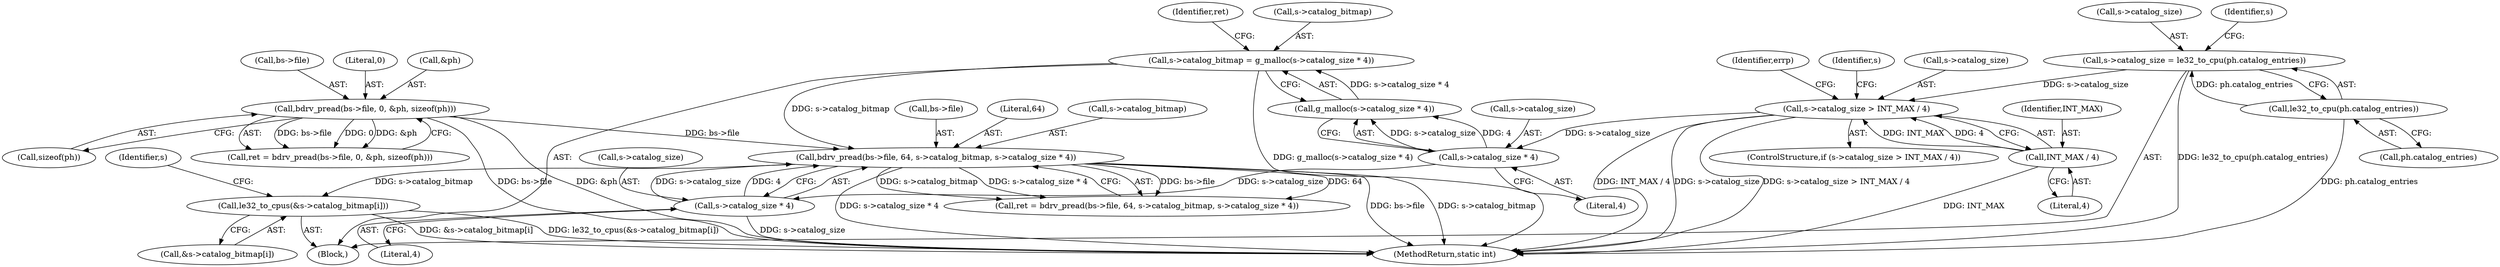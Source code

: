 digraph "0_qemu_afbcc40bee4ef51731102d7d4b499ee12fc182e1@array" {
"1000227" [label="(Call,le32_to_cpus(&s->catalog_bitmap[i]))"];
"1000214" [label="(Call,bdrv_pread(bs->file, 64, s->catalog_bitmap, s->catalog_size * 4))"];
"1000123" [label="(Call,bdrv_pread(bs->file, 0, &ph, sizeof(ph)))"];
"1000202" [label="(Call,s->catalog_bitmap = g_malloc(s->catalog_size * 4))"];
"1000206" [label="(Call,g_malloc(s->catalog_size * 4))"];
"1000207" [label="(Call,s->catalog_size * 4)"];
"1000186" [label="(Call,s->catalog_size > INT_MAX / 4)"];
"1000177" [label="(Call,s->catalog_size = le32_to_cpu(ph.catalog_entries))"];
"1000181" [label="(Call,le32_to_cpu(ph.catalog_entries))"];
"1000190" [label="(Call,INT_MAX / 4)"];
"1000222" [label="(Call,s->catalog_size * 4)"];
"1000121" [label="(Call,ret = bdrv_pread(bs->file, 0, &ph, sizeof(ph)))"];
"1000195" [label="(Identifier,errp)"];
"1000206" [label="(Call,g_malloc(s->catalog_size * 4))"];
"1000223" [label="(Call,s->catalog_size)"];
"1000208" [label="(Call,s->catalog_size)"];
"1000204" [label="(Identifier,s)"];
"1000228" [label="(Call,&s->catalog_bitmap[i])"];
"1000185" [label="(ControlStructure,if (s->catalog_size > INT_MAX / 4))"];
"1000211" [label="(Literal,4)"];
"1000187" [label="(Call,s->catalog_size)"];
"1000124" [label="(Call,bs->file)"];
"1000207" [label="(Call,s->catalog_size * 4)"];
"1000178" [label="(Call,s->catalog_size)"];
"1000106" [label="(Block,)"];
"1000218" [label="(Literal,64)"];
"1000130" [label="(Call,sizeof(ph))"];
"1000177" [label="(Call,s->catalog_size = le32_to_cpu(ph.catalog_entries))"];
"1000248" [label="(MethodReturn,static int)"];
"1000202" [label="(Call,s->catalog_bitmap = g_malloc(s->catalog_size * 4))"];
"1000219" [label="(Call,s->catalog_bitmap)"];
"1000215" [label="(Call,bs->file)"];
"1000214" [label="(Call,bdrv_pread(bs->file, 64, s->catalog_bitmap, s->catalog_size * 4))"];
"1000212" [label="(Call,ret = bdrv_pread(bs->file, 64, s->catalog_bitmap, s->catalog_size * 4))"];
"1000227" [label="(Call,le32_to_cpus(&s->catalog_bitmap[i]))"];
"1000188" [label="(Identifier,s)"];
"1000181" [label="(Call,le32_to_cpu(ph.catalog_entries))"];
"1000237" [label="(Identifier,s)"];
"1000226" [label="(Literal,4)"];
"1000213" [label="(Identifier,ret)"];
"1000127" [label="(Literal,0)"];
"1000182" [label="(Call,ph.catalog_entries)"];
"1000123" [label="(Call,bdrv_pread(bs->file, 0, &ph, sizeof(ph)))"];
"1000203" [label="(Call,s->catalog_bitmap)"];
"1000191" [label="(Identifier,INT_MAX)"];
"1000186" [label="(Call,s->catalog_size > INT_MAX / 4)"];
"1000128" [label="(Call,&ph)"];
"1000190" [label="(Call,INT_MAX / 4)"];
"1000192" [label="(Literal,4)"];
"1000222" [label="(Call,s->catalog_size * 4)"];
"1000227" -> "1000106"  [label="AST: "];
"1000227" -> "1000228"  [label="CFG: "];
"1000228" -> "1000227"  [label="AST: "];
"1000237" -> "1000227"  [label="CFG: "];
"1000227" -> "1000248"  [label="DDG: le32_to_cpus(&s->catalog_bitmap[i])"];
"1000227" -> "1000248"  [label="DDG: &s->catalog_bitmap[i]"];
"1000214" -> "1000227"  [label="DDG: s->catalog_bitmap"];
"1000214" -> "1000212"  [label="AST: "];
"1000214" -> "1000222"  [label="CFG: "];
"1000215" -> "1000214"  [label="AST: "];
"1000218" -> "1000214"  [label="AST: "];
"1000219" -> "1000214"  [label="AST: "];
"1000222" -> "1000214"  [label="AST: "];
"1000212" -> "1000214"  [label="CFG: "];
"1000214" -> "1000248"  [label="DDG: s->catalog_bitmap"];
"1000214" -> "1000248"  [label="DDG: s->catalog_size * 4"];
"1000214" -> "1000248"  [label="DDG: bs->file"];
"1000214" -> "1000212"  [label="DDG: bs->file"];
"1000214" -> "1000212"  [label="DDG: 64"];
"1000214" -> "1000212"  [label="DDG: s->catalog_bitmap"];
"1000214" -> "1000212"  [label="DDG: s->catalog_size * 4"];
"1000123" -> "1000214"  [label="DDG: bs->file"];
"1000202" -> "1000214"  [label="DDG: s->catalog_bitmap"];
"1000222" -> "1000214"  [label="DDG: s->catalog_size"];
"1000222" -> "1000214"  [label="DDG: 4"];
"1000123" -> "1000121"  [label="AST: "];
"1000123" -> "1000130"  [label="CFG: "];
"1000124" -> "1000123"  [label="AST: "];
"1000127" -> "1000123"  [label="AST: "];
"1000128" -> "1000123"  [label="AST: "];
"1000130" -> "1000123"  [label="AST: "];
"1000121" -> "1000123"  [label="CFG: "];
"1000123" -> "1000248"  [label="DDG: &ph"];
"1000123" -> "1000248"  [label="DDG: bs->file"];
"1000123" -> "1000121"  [label="DDG: bs->file"];
"1000123" -> "1000121"  [label="DDG: 0"];
"1000123" -> "1000121"  [label="DDG: &ph"];
"1000202" -> "1000106"  [label="AST: "];
"1000202" -> "1000206"  [label="CFG: "];
"1000203" -> "1000202"  [label="AST: "];
"1000206" -> "1000202"  [label="AST: "];
"1000213" -> "1000202"  [label="CFG: "];
"1000202" -> "1000248"  [label="DDG: g_malloc(s->catalog_size * 4)"];
"1000206" -> "1000202"  [label="DDG: s->catalog_size * 4"];
"1000206" -> "1000207"  [label="CFG: "];
"1000207" -> "1000206"  [label="AST: "];
"1000207" -> "1000206"  [label="DDG: s->catalog_size"];
"1000207" -> "1000206"  [label="DDG: 4"];
"1000207" -> "1000211"  [label="CFG: "];
"1000208" -> "1000207"  [label="AST: "];
"1000211" -> "1000207"  [label="AST: "];
"1000186" -> "1000207"  [label="DDG: s->catalog_size"];
"1000207" -> "1000222"  [label="DDG: s->catalog_size"];
"1000186" -> "1000185"  [label="AST: "];
"1000186" -> "1000190"  [label="CFG: "];
"1000187" -> "1000186"  [label="AST: "];
"1000190" -> "1000186"  [label="AST: "];
"1000195" -> "1000186"  [label="CFG: "];
"1000204" -> "1000186"  [label="CFG: "];
"1000186" -> "1000248"  [label="DDG: s->catalog_size"];
"1000186" -> "1000248"  [label="DDG: s->catalog_size > INT_MAX / 4"];
"1000186" -> "1000248"  [label="DDG: INT_MAX / 4"];
"1000177" -> "1000186"  [label="DDG: s->catalog_size"];
"1000190" -> "1000186"  [label="DDG: INT_MAX"];
"1000190" -> "1000186"  [label="DDG: 4"];
"1000177" -> "1000106"  [label="AST: "];
"1000177" -> "1000181"  [label="CFG: "];
"1000178" -> "1000177"  [label="AST: "];
"1000181" -> "1000177"  [label="AST: "];
"1000188" -> "1000177"  [label="CFG: "];
"1000177" -> "1000248"  [label="DDG: le32_to_cpu(ph.catalog_entries)"];
"1000181" -> "1000177"  [label="DDG: ph.catalog_entries"];
"1000181" -> "1000182"  [label="CFG: "];
"1000182" -> "1000181"  [label="AST: "];
"1000181" -> "1000248"  [label="DDG: ph.catalog_entries"];
"1000190" -> "1000192"  [label="CFG: "];
"1000191" -> "1000190"  [label="AST: "];
"1000192" -> "1000190"  [label="AST: "];
"1000190" -> "1000248"  [label="DDG: INT_MAX"];
"1000222" -> "1000226"  [label="CFG: "];
"1000223" -> "1000222"  [label="AST: "];
"1000226" -> "1000222"  [label="AST: "];
"1000222" -> "1000248"  [label="DDG: s->catalog_size"];
}

